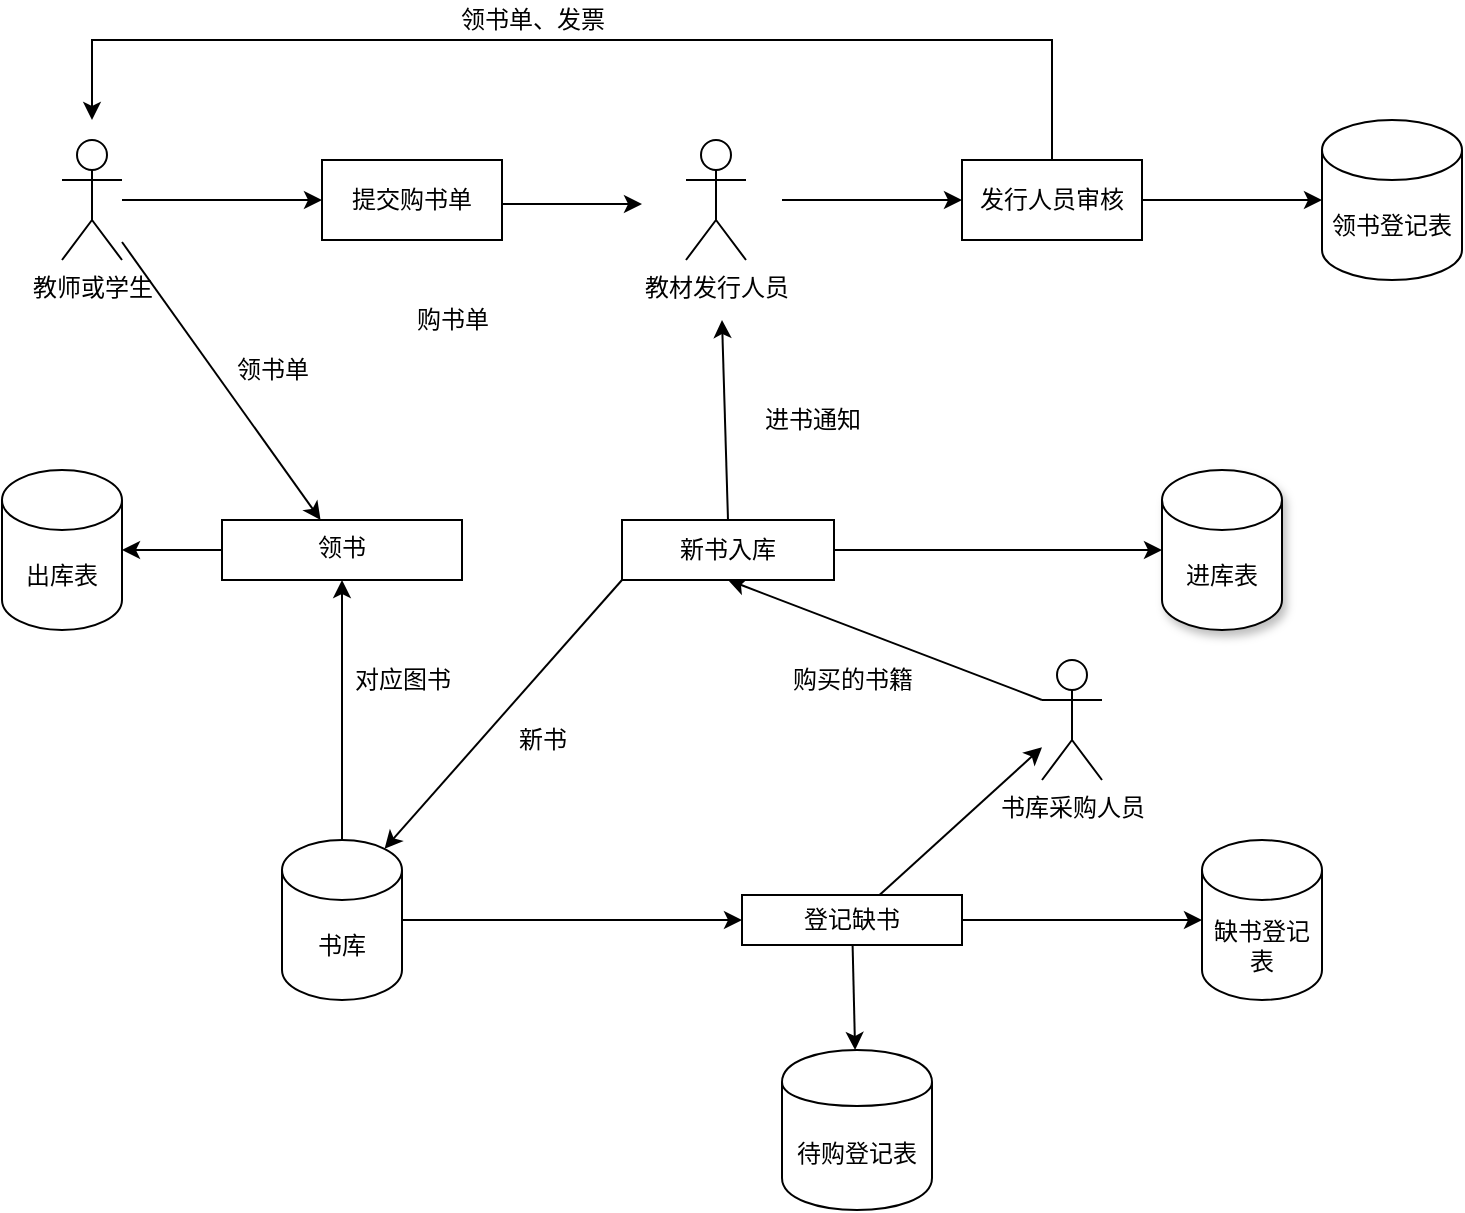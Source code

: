 <mxfile version="14.7.9" type="github">
  <diagram id="dod7VkcaT5RHwagx6OF8" name="第 1 页">
    <mxGraphModel dx="1422" dy="762" grid="1" gridSize="10" guides="1" tooltips="1" connect="1" arrows="1" fold="1" page="1" pageScale="1" pageWidth="827" pageHeight="1169" math="0" shadow="0">
      <root>
        <mxCell id="0" />
        <mxCell id="1" parent="0" />
        <mxCell id="pdzRpqIfNqisQc50ZTmc-38" style="edgeStyle=none;rounded=0;orthogonalLoop=1;jettySize=auto;html=1;exitX=1;exitY=0.75;exitDx=0;exitDy=0;" parent="1" edge="1">
          <mxGeometry relative="1" as="geometry">
            <mxPoint x="400" y="302" as="targetPoint" />
            <mxPoint x="330" y="302.0" as="sourcePoint" />
            <Array as="points">
              <mxPoint x="370" y="302" />
            </Array>
          </mxGeometry>
        </mxCell>
        <mxCell id="pdzRpqIfNqisQc50ZTmc-1" value="提交购书单" style="rounded=0;whiteSpace=wrap;html=1;" parent="1" vertex="1">
          <mxGeometry x="240" y="280" width="90" height="40" as="geometry" />
        </mxCell>
        <mxCell id="pdzRpqIfNqisQc50ZTmc-25" style="edgeStyle=none;rounded=0;orthogonalLoop=1;jettySize=auto;html=1;exitX=1;exitY=0.5;exitDx=0;exitDy=0;entryX=0;entryY=0.5;entryDx=0;entryDy=0;entryPerimeter=0;" parent="1" source="pdzRpqIfNqisQc50ZTmc-4" target="pdzRpqIfNqisQc50ZTmc-6" edge="1">
          <mxGeometry relative="1" as="geometry" />
        </mxCell>
        <mxCell id="pdzRpqIfNqisQc50ZTmc-39" style="edgeStyle=none;rounded=0;orthogonalLoop=1;jettySize=auto;html=1;exitX=0;exitY=0.5;exitDx=0;exitDy=0;startArrow=classic;startFill=1;endArrow=none;endFill=0;" parent="1" source="pdzRpqIfNqisQc50ZTmc-4" edge="1">
          <mxGeometry relative="1" as="geometry">
            <mxPoint x="470" y="300" as="targetPoint" />
          </mxGeometry>
        </mxCell>
        <mxCell id="pdzRpqIfNqisQc50ZTmc-41" style="edgeStyle=orthogonalEdgeStyle;rounded=0;orthogonalLoop=1;jettySize=auto;html=1;exitX=0.5;exitY=0;exitDx=0;exitDy=0;startArrow=none;startFill=0;endArrow=classic;endFill=1;" parent="1" source="pdzRpqIfNqisQc50ZTmc-4" edge="1">
          <mxGeometry relative="1" as="geometry">
            <mxPoint x="125" y="260" as="targetPoint" />
            <Array as="points">
              <mxPoint x="605" y="220" />
              <mxPoint x="125" y="220" />
            </Array>
          </mxGeometry>
        </mxCell>
        <mxCell id="pdzRpqIfNqisQc50ZTmc-4" value="发行人员审核" style="rounded=0;whiteSpace=wrap;html=1;" parent="1" vertex="1">
          <mxGeometry x="560" y="280" width="90" height="40" as="geometry" />
        </mxCell>
        <mxCell id="pdzRpqIfNqisQc50ZTmc-6" value="领书登记表" style="shape=cylinder3;whiteSpace=wrap;html=1;boundedLbl=1;backgroundOutline=1;size=15;" parent="1" vertex="1">
          <mxGeometry x="740" y="260" width="70" height="80" as="geometry" />
        </mxCell>
        <mxCell id="pdzRpqIfNqisQc50ZTmc-10" value="领书单、发票" style="text;html=1;align=center;verticalAlign=middle;resizable=0;points=[];autosize=1;strokeColor=none;" parent="1" vertex="1">
          <mxGeometry x="300" y="200" width="90" height="20" as="geometry" />
        </mxCell>
        <mxCell id="pdzRpqIfNqisQc50ZTmc-15" value="" style="edgeStyle=orthogonalEdgeStyle;rounded=0;orthogonalLoop=1;jettySize=auto;html=1;" parent="1" source="pdzRpqIfNqisQc50ZTmc-11" target="pdzRpqIfNqisQc50ZTmc-1" edge="1">
          <mxGeometry relative="1" as="geometry" />
        </mxCell>
        <mxCell id="pdzRpqIfNqisQc50ZTmc-18" value="" style="rounded=0;orthogonalLoop=1;jettySize=auto;html=1;" parent="1" source="pdzRpqIfNqisQc50ZTmc-11" target="pdzRpqIfNqisQc50ZTmc-17" edge="1">
          <mxGeometry relative="1" as="geometry" />
        </mxCell>
        <mxCell id="pdzRpqIfNqisQc50ZTmc-11" value="教师或学生" style="shape=umlActor;verticalLabelPosition=bottom;verticalAlign=top;html=1;outlineConnect=0;" parent="1" vertex="1">
          <mxGeometry x="110" y="270" width="30" height="60" as="geometry" />
        </mxCell>
        <mxCell id="pdzRpqIfNqisQc50ZTmc-16" value="购书单" style="text;html=1;align=center;verticalAlign=middle;resizable=0;points=[];autosize=1;strokeColor=none;" parent="1" vertex="1">
          <mxGeometry x="280" y="350" width="50" height="20" as="geometry" />
        </mxCell>
        <mxCell id="pdzRpqIfNqisQc50ZTmc-24" value="" style="edgeStyle=none;rounded=0;orthogonalLoop=1;jettySize=auto;html=1;" parent="1" source="pdzRpqIfNqisQc50ZTmc-17" target="pdzRpqIfNqisQc50ZTmc-23" edge="1">
          <mxGeometry relative="1" as="geometry" />
        </mxCell>
        <mxCell id="pdzRpqIfNqisQc50ZTmc-17" value="领书" style="whiteSpace=wrap;html=1;verticalAlign=top;" parent="1" vertex="1">
          <mxGeometry x="190" y="460" width="120" height="30" as="geometry" />
        </mxCell>
        <mxCell id="pdzRpqIfNqisQc50ZTmc-19" value="领书单" style="text;html=1;align=center;verticalAlign=middle;resizable=0;points=[];autosize=1;strokeColor=none;" parent="1" vertex="1">
          <mxGeometry x="190" y="375" width="50" height="20" as="geometry" />
        </mxCell>
        <mxCell id="pdzRpqIfNqisQc50ZTmc-21" style="edgeStyle=none;rounded=0;orthogonalLoop=1;jettySize=auto;html=1;exitX=0.5;exitY=0;exitDx=0;exitDy=0;exitPerimeter=0;entryX=0.5;entryY=1;entryDx=0;entryDy=0;" parent="1" source="pdzRpqIfNqisQc50ZTmc-20" target="pdzRpqIfNqisQc50ZTmc-17" edge="1">
          <mxGeometry relative="1" as="geometry" />
        </mxCell>
        <mxCell id="pdzRpqIfNqisQc50ZTmc-28" value="" style="edgeStyle=none;rounded=0;orthogonalLoop=1;jettySize=auto;html=1;" parent="1" source="pdzRpqIfNqisQc50ZTmc-20" target="pdzRpqIfNqisQc50ZTmc-27" edge="1">
          <mxGeometry relative="1" as="geometry" />
        </mxCell>
        <mxCell id="pdzRpqIfNqisQc50ZTmc-20" value="书库" style="shape=cylinder3;whiteSpace=wrap;html=1;boundedLbl=1;backgroundOutline=1;size=15;" parent="1" vertex="1">
          <mxGeometry x="220" y="620" width="60" height="80" as="geometry" />
        </mxCell>
        <mxCell id="pdzRpqIfNqisQc50ZTmc-22" value="对应图书" style="text;html=1;align=center;verticalAlign=middle;resizable=0;points=[];autosize=1;strokeColor=none;" parent="1" vertex="1">
          <mxGeometry x="250" y="530" width="60" height="20" as="geometry" />
        </mxCell>
        <mxCell id="pdzRpqIfNqisQc50ZTmc-23" value="出库表" style="shape=cylinder3;whiteSpace=wrap;html=1;boundedLbl=1;backgroundOutline=1;size=15;" parent="1" vertex="1">
          <mxGeometry x="80" y="435" width="60" height="80" as="geometry" />
        </mxCell>
        <mxCell id="pdzRpqIfNqisQc50ZTmc-30" value="" style="edgeStyle=none;rounded=0;orthogonalLoop=1;jettySize=auto;html=1;" parent="1" source="pdzRpqIfNqisQc50ZTmc-27" target="pdzRpqIfNqisQc50ZTmc-29" edge="1">
          <mxGeometry relative="1" as="geometry" />
        </mxCell>
        <mxCell id="pdzRpqIfNqisQc50ZTmc-32" value="" style="edgeStyle=none;rounded=0;orthogonalLoop=1;jettySize=auto;html=1;" parent="1" source="pdzRpqIfNqisQc50ZTmc-27" target="pdzRpqIfNqisQc50ZTmc-31" edge="1">
          <mxGeometry relative="1" as="geometry" />
        </mxCell>
        <mxCell id="pdzRpqIfNqisQc50ZTmc-54" value="" style="edgeStyle=none;rounded=0;orthogonalLoop=1;jettySize=auto;html=1;startArrow=none;startFill=0;endArrow=classic;endFill=1;" parent="1" source="pdzRpqIfNqisQc50ZTmc-27" target="pdzRpqIfNqisQc50ZTmc-53" edge="1">
          <mxGeometry relative="1" as="geometry" />
        </mxCell>
        <mxCell id="pdzRpqIfNqisQc50ZTmc-27" value="登记缺书" style="rounded=0;whiteSpace=wrap;html=1;" parent="1" vertex="1">
          <mxGeometry x="450" y="647.5" width="110" height="25" as="geometry" />
        </mxCell>
        <mxCell id="pdzRpqIfNqisQc50ZTmc-29" value="缺书登记表" style="shape=cylinder3;whiteSpace=wrap;html=1;boundedLbl=1;backgroundOutline=1;size=15;" parent="1" vertex="1">
          <mxGeometry x="680" y="620" width="60" height="80" as="geometry" />
        </mxCell>
        <mxCell id="pdzRpqIfNqisQc50ZTmc-49" style="edgeStyle=none;rounded=0;orthogonalLoop=1;jettySize=auto;html=1;exitX=0;exitY=0.333;exitDx=0;exitDy=0;exitPerimeter=0;entryX=0.5;entryY=1;entryDx=0;entryDy=0;startArrow=none;startFill=0;endArrow=classic;endFill=1;" parent="1" source="pdzRpqIfNqisQc50ZTmc-31" target="pdzRpqIfNqisQc50ZTmc-42" edge="1">
          <mxGeometry relative="1" as="geometry" />
        </mxCell>
        <mxCell id="pdzRpqIfNqisQc50ZTmc-31" value="书库采购人员" style="shape=umlActor;verticalLabelPosition=bottom;verticalAlign=top;html=1;outlineConnect=0;" parent="1" vertex="1">
          <mxGeometry x="600" y="530" width="30" height="60" as="geometry" />
        </mxCell>
        <mxCell id="pdzRpqIfNqisQc50ZTmc-35" value="教材发行人员" style="shape=umlActor;verticalLabelPosition=bottom;verticalAlign=top;html=1;outlineConnect=0;" parent="1" vertex="1">
          <mxGeometry x="422" y="270" width="30" height="60" as="geometry" />
        </mxCell>
        <mxCell id="pdzRpqIfNqisQc50ZTmc-43" style="rounded=0;orthogonalLoop=1;jettySize=auto;html=1;exitX=0;exitY=1;exitDx=0;exitDy=0;startArrow=none;startFill=0;endArrow=classic;endFill=1;entryX=0.855;entryY=0;entryDx=0;entryDy=4.35;entryPerimeter=0;" parent="1" source="pdzRpqIfNqisQc50ZTmc-42" target="pdzRpqIfNqisQc50ZTmc-20" edge="1">
          <mxGeometry relative="1" as="geometry">
            <mxPoint x="300" y="580" as="targetPoint" />
          </mxGeometry>
        </mxCell>
        <mxCell id="pdzRpqIfNqisQc50ZTmc-45" style="edgeStyle=none;rounded=0;orthogonalLoop=1;jettySize=auto;html=1;exitX=0.5;exitY=0;exitDx=0;exitDy=0;startArrow=none;startFill=0;endArrow=classic;endFill=1;" parent="1" source="pdzRpqIfNqisQc50ZTmc-42" edge="1">
          <mxGeometry relative="1" as="geometry">
            <mxPoint x="440" y="360.0" as="targetPoint" />
          </mxGeometry>
        </mxCell>
        <mxCell id="pdzRpqIfNqisQc50ZTmc-48" style="edgeStyle=none;rounded=0;orthogonalLoop=1;jettySize=auto;html=1;exitX=1;exitY=0.5;exitDx=0;exitDy=0;startArrow=none;startFill=0;endArrow=classic;endFill=1;" parent="1" source="pdzRpqIfNqisQc50ZTmc-42" target="pdzRpqIfNqisQc50ZTmc-47" edge="1">
          <mxGeometry relative="1" as="geometry" />
        </mxCell>
        <mxCell id="pdzRpqIfNqisQc50ZTmc-42" value="新书入库" style="rounded=0;whiteSpace=wrap;html=1;" parent="1" vertex="1">
          <mxGeometry x="390" y="460" width="106" height="30" as="geometry" />
        </mxCell>
        <mxCell id="pdzRpqIfNqisQc50ZTmc-44" value="新书" style="text;html=1;align=center;verticalAlign=middle;resizable=0;points=[];autosize=1;strokeColor=none;" parent="1" vertex="1">
          <mxGeometry x="330" y="560" width="40" height="20" as="geometry" />
        </mxCell>
        <mxCell id="pdzRpqIfNqisQc50ZTmc-46" value="进书通知" style="text;html=1;align=center;verticalAlign=middle;resizable=0;points=[];autosize=1;strokeColor=none;" parent="1" vertex="1">
          <mxGeometry x="455" y="400" width="60" height="20" as="geometry" />
        </mxCell>
        <mxCell id="pdzRpqIfNqisQc50ZTmc-47" value="进库表" style="shape=cylinder3;whiteSpace=wrap;html=1;boundedLbl=1;backgroundOutline=1;size=15;shadow=1;" parent="1" vertex="1">
          <mxGeometry x="660" y="435" width="60" height="80" as="geometry" />
        </mxCell>
        <mxCell id="pdzRpqIfNqisQc50ZTmc-50" value="购买的书籍" style="text;html=1;align=center;verticalAlign=middle;resizable=0;points=[];autosize=1;strokeColor=none;" parent="1" vertex="1">
          <mxGeometry x="465" y="530" width="80" height="20" as="geometry" />
        </mxCell>
        <mxCell id="pdzRpqIfNqisQc50ZTmc-53" value="待购登记表" style="shape=cylinder;whiteSpace=wrap;html=1;boundedLbl=1;backgroundOutline=1;rounded=0;" parent="1" vertex="1">
          <mxGeometry x="470" y="725" width="75" height="80" as="geometry" />
        </mxCell>
      </root>
    </mxGraphModel>
  </diagram>
</mxfile>
